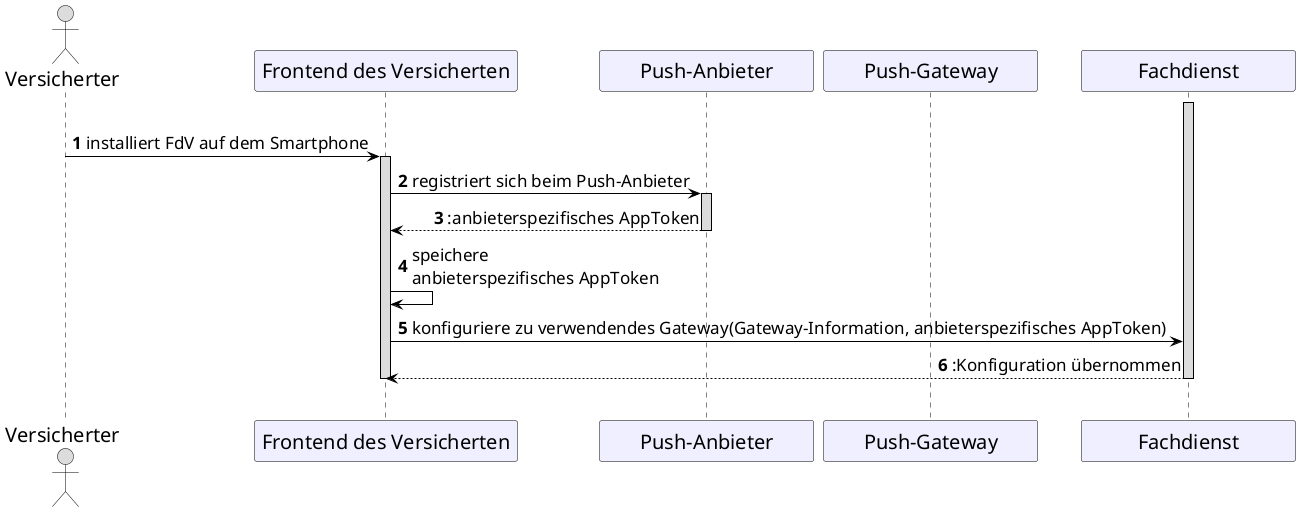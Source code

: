 @startuml
skinparam sequenceMessageAlign direction
skinparam minClassWidth 200
skinparam BoxPadding 1
skinparam sequenceReferenceHeaderBackgroundColor palegreen
scale max 2048 width

skinparam sequence {
ArrowColor black
ArrowFontSize 17
ActorBorderColor black
LifeLineBorderColor black
LifeLineBackgroundColor Gainsboro

ParticipantBorderColor Motivation
ParticipantBackgroundColor Motivation
'ParticipantFontName Impact
ParticipantFontSize 20
ParticipantFontColor black
ParticipantBorderColor Black
ParticipantBackgroundColor MOTIVATION

ActorBackgroundColor Gainsboro
ActorFontColor black
ActorFontSize 20
'ActorFontName Aapex
}

autonumber
    
    actor v as "Versicherter"
    participant fdv as "Frontend des Versicherten"
    'box <size:18>Messenger-Service\n#WhiteSmoke
    participant pa as "Push-Anbieter"
    participant pg as "Push-Gateway"
    participant fd as "Fachdienst"
    'end box

|||
  activate fd
  v->fdv: installiert FdV auf dem Smartphone
  activate fdv
  fdv->pa: registriert sich beim Push-Anbieter
  activate pa
  pa-->fdv: :anbieterspezifisches AppToken
  deactivate pa
  fdv->fdv: speichere \nanbieterspezifisches AppToken
  fdv->fd: konfiguriere zu verwendendes Gateway(Gateway-Information, anbieterspezifisches AppToken)
  fd-->fdv: :Konfiguration übernommen
|||

  deactivate fd
  deactivate fdv
@enduml
